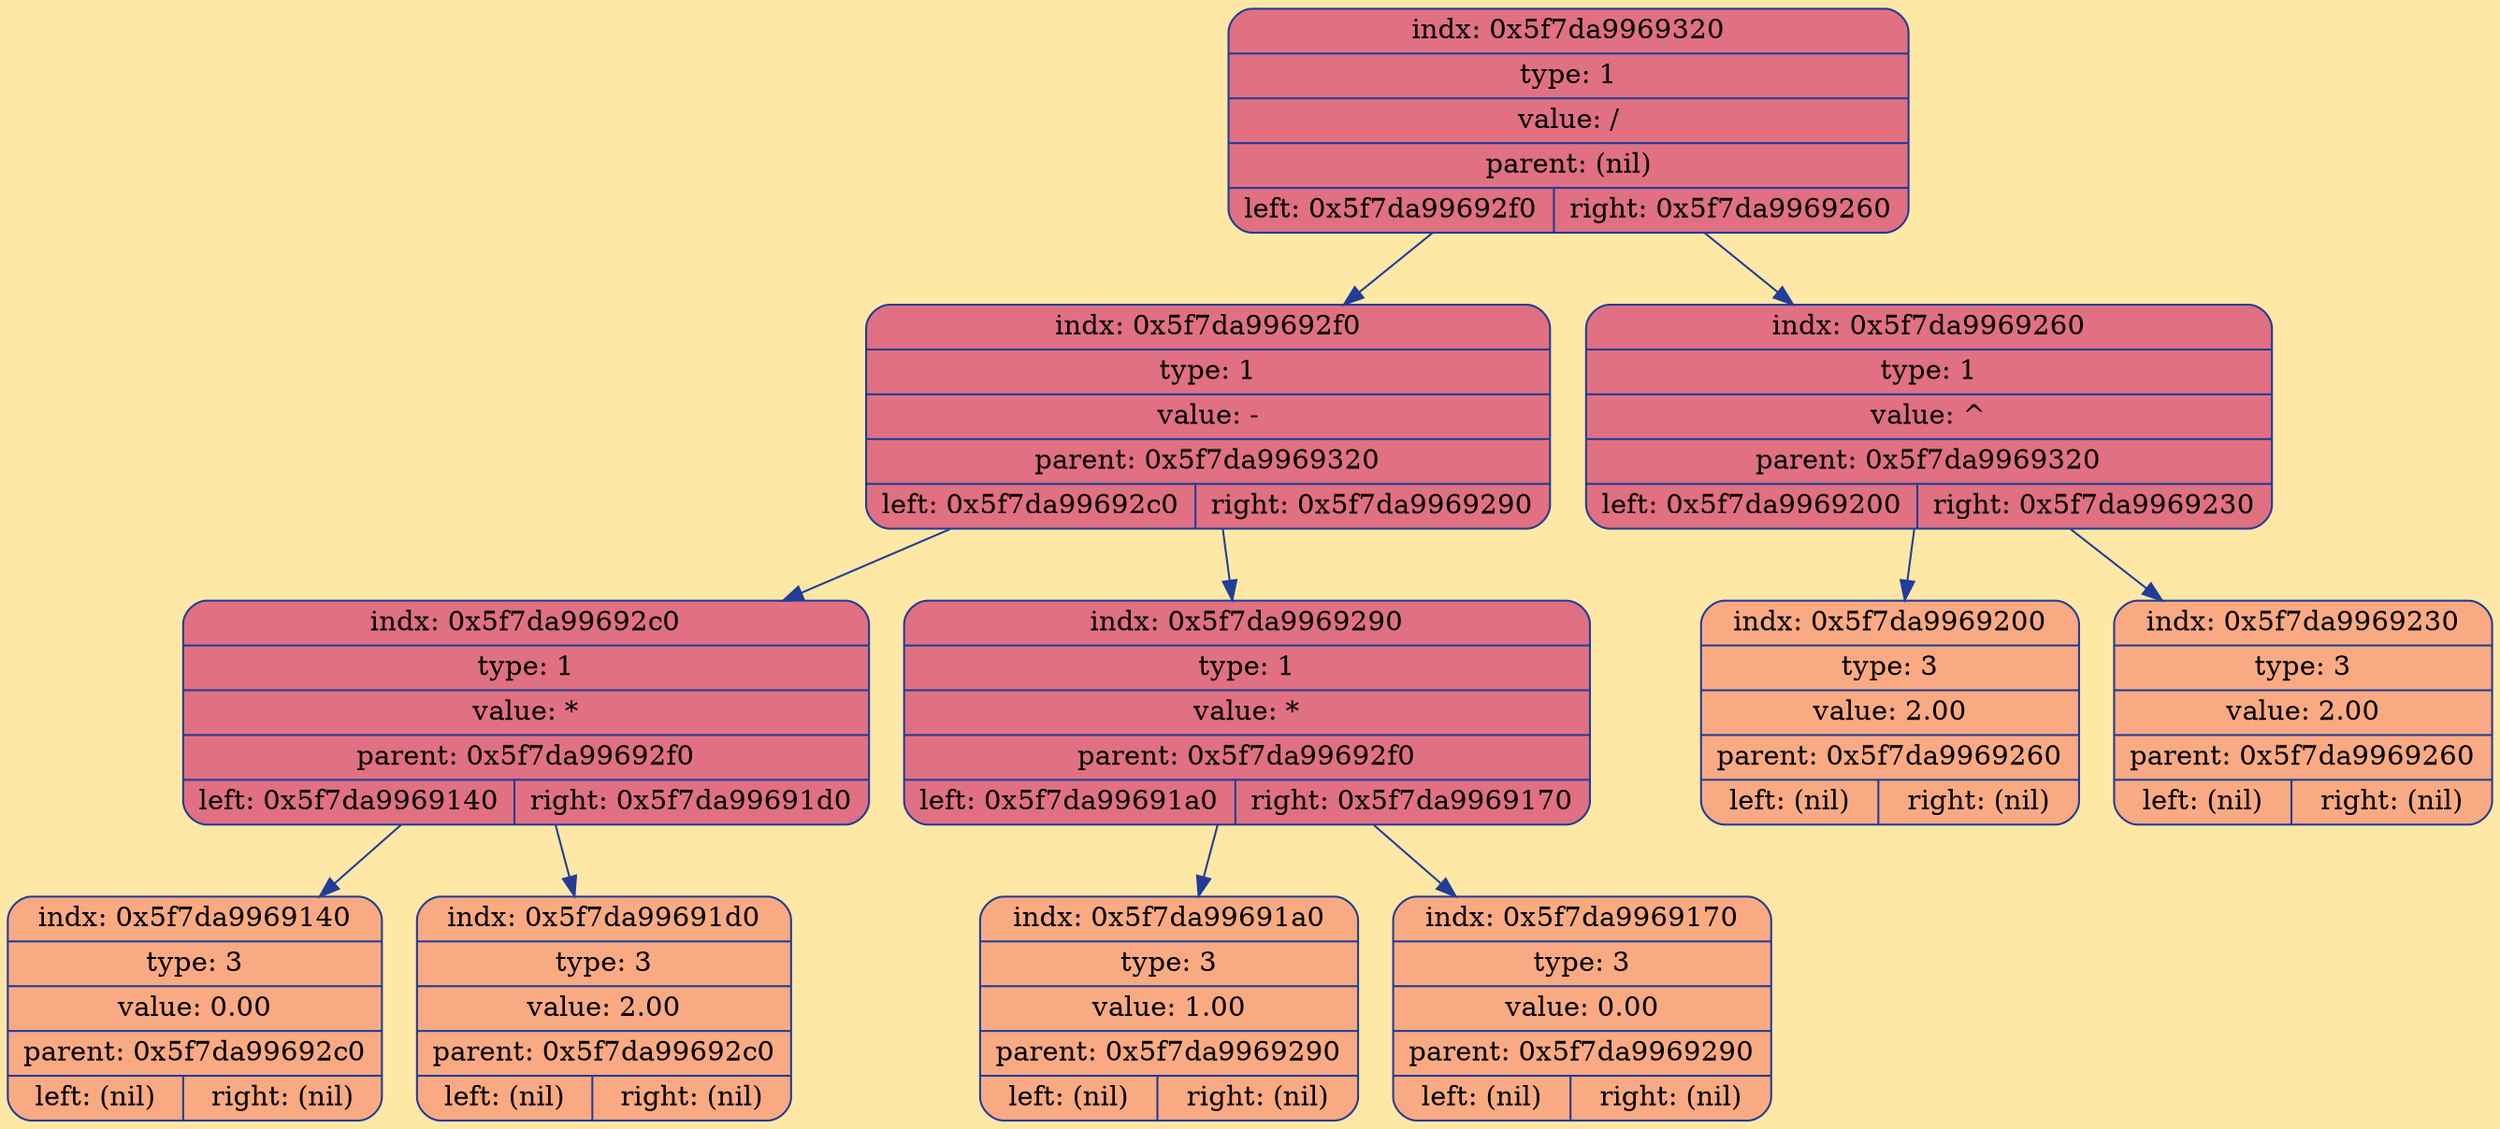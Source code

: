 digraph Tree {
	rankdir = TB;
	node [shape = record];
	edge [color = "#203D98"];
	bgcolor = "#FFE7A5";
	node0x5f7da9969320 [color = "#203D98", shape = Mrecord, style = filled, fillcolor = "#E07082", label = "{indx: 0x5f7da9969320 | type: 1 | value: / | parent: (nil) | { left: 0x5f7da99692f0 | right: 0x5f7da9969260}}"];
		node0x5f7da9969320 -> node0x5f7da99692f0
	node0x5f7da99692f0 [color = "#203D98", shape = Mrecord, style = filled, fillcolor = "#E07082", label = "{indx: 0x5f7da99692f0 | type: 1 | value: - | parent: 0x5f7da9969320 | { left: 0x5f7da99692c0 | right: 0x5f7da9969290}}"];
		node0x5f7da99692f0 -> node0x5f7da99692c0
	node0x5f7da99692c0 [color = "#203D98", shape = Mrecord, style = filled, fillcolor = "#E07082", label = "{indx: 0x5f7da99692c0 | type: 1 | value: * | parent: 0x5f7da99692f0 | { left: 0x5f7da9969140 | right: 0x5f7da99691d0}}"];
		node0x5f7da99692c0 -> node0x5f7da9969140
	node0x5f7da9969140 [color = "#203D98", shape = Mrecord, style = filled, fillcolor = "#FAAA82", label = "{indx: 0x5f7da9969140 | type: 3 | value: 0.00 | parent: 0x5f7da99692c0 | { left: (nil) | right: (nil)}}"];
		node0x5f7da99692c0 -> node0x5f7da99691d0
	node0x5f7da99691d0 [color = "#203D98", shape = Mrecord, style = filled, fillcolor = "#FAAA82", label = "{indx: 0x5f7da99691d0 | type: 3 | value: 2.00 | parent: 0x5f7da99692c0 | { left: (nil) | right: (nil)}}"];
		node0x5f7da99692f0 -> node0x5f7da9969290
	node0x5f7da9969290 [color = "#203D98", shape = Mrecord, style = filled, fillcolor = "#E07082", label = "{indx: 0x5f7da9969290 | type: 1 | value: * | parent: 0x5f7da99692f0 | { left: 0x5f7da99691a0 | right: 0x5f7da9969170}}"];
		node0x5f7da9969290 -> node0x5f7da99691a0
	node0x5f7da99691a0 [color = "#203D98", shape = Mrecord, style = filled, fillcolor = "#FAAA82", label = "{indx: 0x5f7da99691a0 | type: 3 | value: 1.00 | parent: 0x5f7da9969290 | { left: (nil) | right: (nil)}}"];
		node0x5f7da9969290 -> node0x5f7da9969170
	node0x5f7da9969170 [color = "#203D98", shape = Mrecord, style = filled, fillcolor = "#FAAA82", label = "{indx: 0x5f7da9969170 | type: 3 | value: 0.00 | parent: 0x5f7da9969290 | { left: (nil) | right: (nil)}}"];
		node0x5f7da9969320 -> node0x5f7da9969260
	node0x5f7da9969260 [color = "#203D98", shape = Mrecord, style = filled, fillcolor = "#E07082", label = "{indx: 0x5f7da9969260 | type: 1 | value: ^ | parent: 0x5f7da9969320 | { left: 0x5f7da9969200 | right: 0x5f7da9969230}}"];
		node0x5f7da9969260 -> node0x5f7da9969200
	node0x5f7da9969200 [color = "#203D98", shape = Mrecord, style = filled, fillcolor = "#FAAA82", label = "{indx: 0x5f7da9969200 | type: 3 | value: 2.00 | parent: 0x5f7da9969260 | { left: (nil) | right: (nil)}}"];
		node0x5f7da9969260 -> node0x5f7da9969230
	node0x5f7da9969230 [color = "#203D98", shape = Mrecord, style = filled, fillcolor = "#FAAA82", label = "{indx: 0x5f7da9969230 | type: 3 | value: 2.00 | parent: 0x5f7da9969260 | { left: (nil) | right: (nil)}}"];
}
